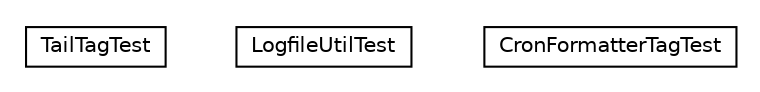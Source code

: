 #!/usr/local/bin/dot
#
# Class diagram 
# Generated by UMLGraph version R5_6-24-gf6e263 (http://www.umlgraph.org/)
#

digraph G {
	edge [fontname="Helvetica",fontsize=10,labelfontname="Helvetica",labelfontsize=10];
	node [fontname="Helvetica",fontsize=10,shape=plaintext];
	nodesep=0.25;
	ranksep=0.5;
	// nl.b3p.web.jsp.TailTagTest
	c0 [label=<<table title="nl.b3p.web.jsp.TailTagTest" border="0" cellborder="1" cellspacing="0" cellpadding="2" port="p" href="./TailTagTest.html">
		<tr><td><table border="0" cellspacing="0" cellpadding="1">
<tr><td align="center" balign="center"> TailTagTest </td></tr>
		</table></td></tr>
		</table>>, URL="./TailTagTest.html", fontname="Helvetica", fontcolor="black", fontsize=10.0];
	// nl.b3p.web.jsp.LogfileUtilTest
	c1 [label=<<table title="nl.b3p.web.jsp.LogfileUtilTest" border="0" cellborder="1" cellspacing="0" cellpadding="2" port="p" href="./LogfileUtilTest.html">
		<tr><td><table border="0" cellspacing="0" cellpadding="1">
<tr><td align="center" balign="center"> LogfileUtilTest </td></tr>
		</table></td></tr>
		</table>>, URL="./LogfileUtilTest.html", fontname="Helvetica", fontcolor="black", fontsize=10.0];
	// nl.b3p.web.jsp.CronFormatterTagTest
	c2 [label=<<table title="nl.b3p.web.jsp.CronFormatterTagTest" border="0" cellborder="1" cellspacing="0" cellpadding="2" port="p" href="./CronFormatterTagTest.html">
		<tr><td><table border="0" cellspacing="0" cellpadding="1">
<tr><td align="center" balign="center"> CronFormatterTagTest </td></tr>
		</table></td></tr>
		</table>>, URL="./CronFormatterTagTest.html", fontname="Helvetica", fontcolor="black", fontsize=10.0];
}

